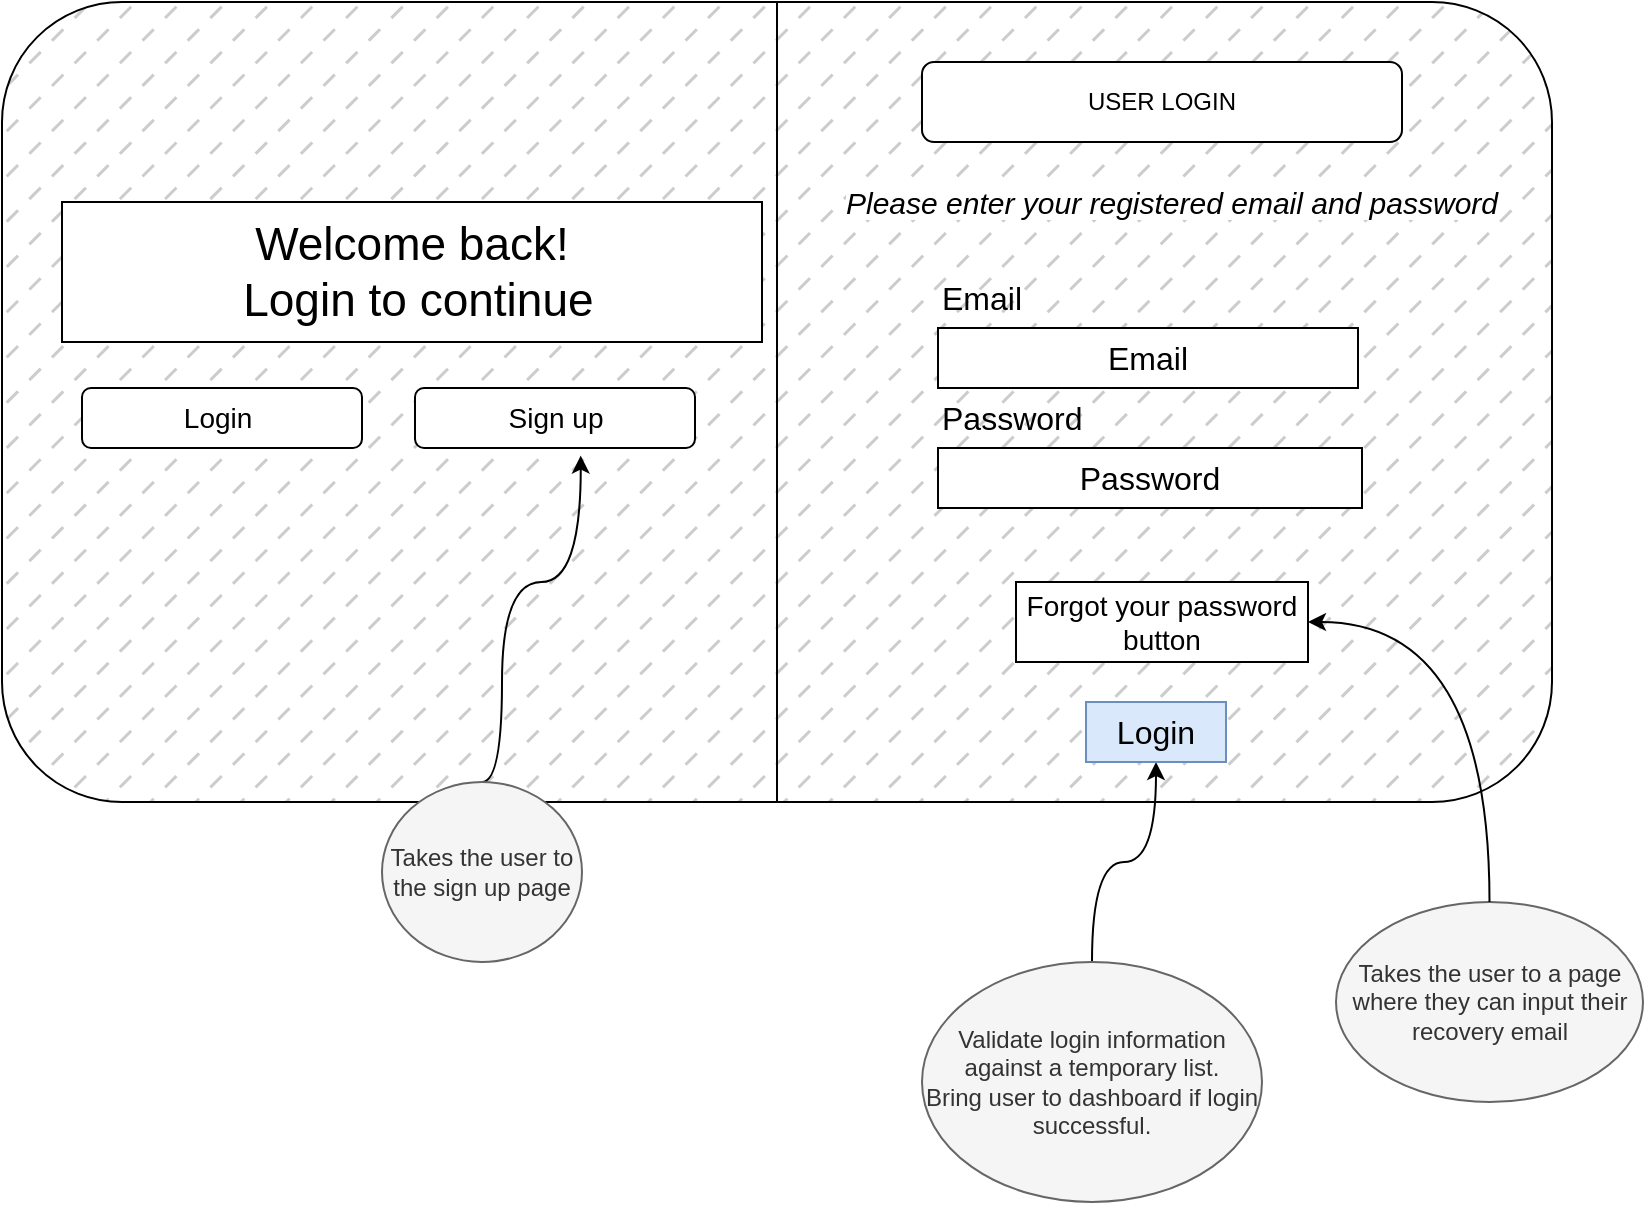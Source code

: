 <mxfile version="20.6.2" type="device" pages="4"><diagram id="Ytm26JfWifSRReVPjAho" name="Login page"><mxGraphModel dx="1730" dy="1032" grid="1" gridSize="10" guides="1" tooltips="1" connect="1" arrows="1" fold="1" page="1" pageScale="1" pageWidth="1169" pageHeight="827" math="0" shadow="0"><root><mxCell id="0"/><mxCell id="1" parent="0"/><mxCell id="C7S9mWzUCXkQRMoYz4x--2" value="" style="rounded=1;whiteSpace=wrap;html=1;fontSize=23;labelBorderColor=none;labelBackgroundColor=default;gradientColor=none;shadow=0;fillStyle=dashed;fillColor=#CCCCCC;" parent="1" vertex="1"><mxGeometry x="180" y="190" width="775" height="400" as="geometry"/></mxCell><mxCell id="vhe4PO5HaabZKHiORZJy-6" value="Sign up" style="rounded=1;whiteSpace=wrap;html=1;shadow=0;labelBackgroundColor=default;labelBorderColor=none;fillStyle=solid;fontSize=14;fillColor=default;gradientColor=none;" parent="1" vertex="1"><mxGeometry x="386.5" y="383" width="140" height="30" as="geometry"/></mxCell><mxCell id="uX3WwSq3IVsoPWYv819X-4" style="edgeStyle=orthogonalEdgeStyle;rounded=0;orthogonalLoop=1;jettySize=auto;html=1;entryX=0.592;entryY=1.127;entryDx=0;entryDy=0;entryPerimeter=0;fontSize=16;curved=1;exitX=0.5;exitY=0;exitDx=0;exitDy=0;" edge="1" parent="1" source="vhe4PO5HaabZKHiORZJy-11" target="vhe4PO5HaabZKHiORZJy-6"><mxGeometry relative="1" as="geometry"><Array as="points"><mxPoint x="430" y="580"/><mxPoint x="430" y="480"/><mxPoint x="469" y="480"/></Array></mxGeometry></mxCell><mxCell id="vhe4PO5HaabZKHiORZJy-11" value="Takes the user to the sign up page" style="ellipse;whiteSpace=wrap;html=1;shadow=0;labelBackgroundColor=none;labelBorderColor=none;fillStyle=solid;fontSize=12;fillColor=#f5f5f5;strokeColor=#666666;fontColor=#333333;" parent="1" vertex="1"><mxGeometry x="370" y="580" width="100" height="90" as="geometry"/></mxCell><mxCell id="vhe4PO5HaabZKHiORZJy-13" value="Takes the user to a page where they can input their recovery email" style="ellipse;whiteSpace=wrap;html=1;shadow=0;labelBackgroundColor=none;labelBorderColor=none;fillStyle=solid;fontSize=12;fillColor=#f5f5f5;strokeColor=#666666;fontColor=#333333;" parent="1" vertex="1"><mxGeometry x="847" y="640" width="153.5" height="100" as="geometry"/></mxCell><mxCell id="vhe4PO5HaabZKHiORZJy-14" style="edgeStyle=orthogonalEdgeStyle;rounded=0;orthogonalLoop=1;jettySize=auto;html=1;entryX=1;entryY=0.5;entryDx=0;entryDy=0;fontSize=14;curved=1;exitX=0.5;exitY=0;exitDx=0;exitDy=0;" parent="1" source="vhe4PO5HaabZKHiORZJy-13" target="vhe4PO5HaabZKHiORZJy-7" edge="1"><mxGeometry relative="1" as="geometry"><mxPoint x="932" y="570" as="targetPoint"/><mxPoint x="954.25" y="480" as="sourcePoint"/></mxGeometry></mxCell><mxCell id="vhe4PO5HaabZKHiORZJy-16" style="edgeStyle=orthogonalEdgeStyle;rounded=0;orthogonalLoop=1;jettySize=auto;html=1;fontSize=14;curved=1;exitX=0.5;exitY=0;exitDx=0;exitDy=0;entryX=0.5;entryY=1;entryDx=0;entryDy=0;" parent="1" source="vhe4PO5HaabZKHiORZJy-17" edge="1" target="sZgH3kpaZcdtLQH3IuTH-1"><mxGeometry relative="1" as="geometry"><mxPoint x="816" y="415" as="targetPoint"/></mxGeometry></mxCell><mxCell id="vhe4PO5HaabZKHiORZJy-17" value="Validate login information against a temporary list.&lt;br&gt;Bring user to dashboard if login successful." style="ellipse;html=1;shadow=0;labelBackgroundColor=none;labelBorderColor=none;fillStyle=solid;fontSize=12;fillColor=#f5f5f5;strokeColor=#666666;fontColor=#333333;align=center;whiteSpace=wrap;" parent="1" vertex="1"><mxGeometry x="640" y="670" width="170" height="120" as="geometry"/></mxCell><mxCell id="nuxRCsUzr3jK--bacdSq-1" value="Welcome back!&lt;br style=&quot;font-size: 23px;&quot;&gt;&amp;nbsp;Login to continue" style="rounded=0;whiteSpace=wrap;html=1;fontSize=23;" parent="1" vertex="1"><mxGeometry x="210" y="290" width="350" height="70" as="geometry"/></mxCell><mxCell id="nuxRCsUzr3jK--bacdSq-4" value="Login&amp;nbsp;" style="rounded=1;whiteSpace=wrap;html=1;shadow=0;labelBackgroundColor=default;labelBorderColor=none;fillStyle=solid;fontSize=14;fillColor=default;gradientColor=none;" parent="1" vertex="1"><mxGeometry x="220" y="383" width="140" height="30" as="geometry"/></mxCell><mxCell id="vhe4PO5HaabZKHiORZJy-3" value="Email" style="rounded=0;whiteSpace=wrap;html=1;shadow=0;labelBackgroundColor=default;labelBorderColor=none;fillStyle=solid;fontSize=16;fillColor=default;gradientColor=none;" parent="1" vertex="1"><mxGeometry x="648" y="353" width="210" height="30" as="geometry"/></mxCell><mxCell id="vhe4PO5HaabZKHiORZJy-4" value="Password" style="rounded=0;whiteSpace=wrap;html=1;shadow=0;labelBackgroundColor=default;labelBorderColor=none;fillStyle=solid;fontSize=16;fillColor=default;gradientColor=none;" parent="1" vertex="1"><mxGeometry x="648" y="413" width="212" height="30" as="geometry"/></mxCell><mxCell id="vhe4PO5HaabZKHiORZJy-7" value="Forgot your password button" style="rounded=0;whiteSpace=wrap;html=1;shadow=0;labelBackgroundColor=default;labelBorderColor=none;fillStyle=solid;fontSize=14;fillColor=default;gradientColor=none;" parent="1" vertex="1"><mxGeometry x="687" y="480" width="146" height="40" as="geometry"/></mxCell><mxCell id="sZgH3kpaZcdtLQH3IuTH-1" value="Login" style="rounded=0;whiteSpace=wrap;html=1;shadow=0;labelBackgroundColor=none;labelBorderColor=none;fillStyle=solid;fontSize=16;fillColor=#dae8fc;strokeColor=#6c8ebf;" parent="1" vertex="1"><mxGeometry x="722" y="540" width="70" height="30" as="geometry"/></mxCell><mxCell id="f6Pl-gS9raYXa0yMn5J8-1" value="USER LOGIN" style="rounded=1;whiteSpace=wrap;html=1;" parent="1" vertex="1"><mxGeometry x="640" y="220" width="240" height="40" as="geometry"/></mxCell><mxCell id="uX3WwSq3IVsoPWYv819X-2" value="" style="endArrow=none;html=1;rounded=0;entryX=0.5;entryY=0;entryDx=0;entryDy=0;exitX=0.5;exitY=1;exitDx=0;exitDy=0;" edge="1" parent="1" source="C7S9mWzUCXkQRMoYz4x--2" target="C7S9mWzUCXkQRMoYz4x--2"><mxGeometry width="50" height="50" relative="1" as="geometry"><mxPoint x="530" y="310" as="sourcePoint"/><mxPoint x="580" y="260" as="targetPoint"/></mxGeometry></mxCell><mxCell id="uX3WwSq3IVsoPWYv819X-5" value="Email" style="text;html=1;strokeColor=none;fillColor=none;align=left;verticalAlign=middle;whiteSpace=wrap;rounded=0;fontSize=16;" vertex="1" parent="1"><mxGeometry x="648" y="323" width="60" height="30" as="geometry"/></mxCell><mxCell id="uX3WwSq3IVsoPWYv819X-6" value="Password" style="text;html=1;strokeColor=none;fillColor=none;align=left;verticalAlign=middle;whiteSpace=wrap;rounded=0;fontSize=16;" vertex="1" parent="1"><mxGeometry x="648" y="383" width="60" height="30" as="geometry"/></mxCell><mxCell id="uX3WwSq3IVsoPWYv819X-7" value="&lt;span style=&quot;font-family: Catamaran, sans-serif; font-size: 15px; font-style: italic; text-align: center; background-color: rgb(255, 255, 255);&quot;&gt;Please enter your registered email and password&lt;/span&gt;" style="text;html=1;strokeColor=none;fillColor=none;align=left;verticalAlign=middle;whiteSpace=wrap;rounded=0;fontSize=15;" vertex="1" parent="1"><mxGeometry x="600" y="270" width="350" height="40" as="geometry"/></mxCell></root></mxGraphModel></diagram><diagram id="aqWy6wBkbEw4Lq9GOSev" name="Sign up page"><mxGraphModel dx="1483" dy="884" grid="1" gridSize="10" guides="1" tooltips="1" connect="1" arrows="1" fold="1" page="1" pageScale="1" pageWidth="1169" pageHeight="827" math="0" shadow="0"><root><mxCell id="0"/><mxCell id="1" parent="0"/><mxCell id="vsGTFBSnj4wjnh2vmF3K-2" value="" style="rounded=1;whiteSpace=wrap;html=1;fontSize=23;labelBorderColor=none;labelBackgroundColor=default;gradientColor=none;shadow=0;fillStyle=dashed;fillColor=#CCCCCC;" parent="1" vertex="1"><mxGeometry x="180" y="200" width="770" height="380" as="geometry"/></mxCell><mxCell id="vsGTFBSnj4wjnh2vmF3K-3" value="Sign up for a free account" style="rounded=0;whiteSpace=wrap;html=1;shadow=0;labelBackgroundColor=none;labelBorderColor=none;fillStyle=solid;fontSize=17;fillColor=default;gradientColor=none;" parent="1" vertex="1"><mxGeometry x="610" y="265" width="315" height="30" as="geometry"/></mxCell><mxCell id="RZCHhqsUcnjT3zuCUPxC-1" value="Sign up" style="rounded=0;whiteSpace=wrap;html=1;shadow=0;labelBackgroundColor=none;labelBorderColor=none;fillStyle=solid;fontSize=14;fillColor=#dae8fc;strokeColor=#6c8ebf;" parent="1" vertex="1"><mxGeometry x="700" y="475" width="110" height="30" as="geometry"/></mxCell><mxCell id="RZCHhqsUcnjT3zuCUPxC-2" value="Bring user back to login page" style="ellipse;whiteSpace=wrap;html=1;shadow=0;labelBackgroundColor=none;labelBorderColor=none;fillStyle=solid;fontSize=12;fillColor=#f5f5f5;strokeColor=#666666;fontColor=#333333;" parent="1" vertex="1"><mxGeometry x="997.5" y="415" width="110" height="100" as="geometry"/></mxCell><mxCell id="RZCHhqsUcnjT3zuCUPxC-3" style="edgeStyle=entityRelationEdgeStyle;rounded=0;orthogonalLoop=1;jettySize=auto;html=1;fontSize=14;entryX=1;entryY=0.5;entryDx=0;entryDy=0;exitX=-0.004;exitY=0.576;exitDx=0;exitDy=0;exitPerimeter=0;" parent="1" source="RZCHhqsUcnjT3zuCUPxC-2" target="RZCHhqsUcnjT3zuCUPxC-1" edge="1"><mxGeometry relative="1" as="geometry"><mxPoint x="917.5" y="695.12" as="targetPoint"/></mxGeometry></mxCell><mxCell id="8YZ3re7GHst3VOhyrfIv-1" value="Sign up" style="rounded=1;whiteSpace=wrap;html=1;shadow=0;labelBackgroundColor=default;labelBorderColor=none;fillStyle=solid;fontSize=14;fillColor=default;gradientColor=none;" vertex="1" parent="1"><mxGeometry x="390" y="405" width="140" height="30" as="geometry"/></mxCell><mxCell id="8YZ3re7GHst3VOhyrfIv-2" value="Welcome back!&lt;br style=&quot;font-size: 23px;&quot;&gt;&amp;nbsp;Login to continue" style="rounded=0;whiteSpace=wrap;html=1;fontSize=23;" vertex="1" parent="1"><mxGeometry x="230" y="285" width="292.5" height="70" as="geometry"/></mxCell><mxCell id="8YZ3re7GHst3VOhyrfIv-3" value="Login&amp;nbsp;" style="rounded=1;whiteSpace=wrap;html=1;shadow=0;labelBackgroundColor=default;labelBorderColor=none;fillStyle=solid;fontSize=14;fillColor=default;gradientColor=none;" vertex="1" parent="1"><mxGeometry x="220" y="405" width="140" height="30" as="geometry"/></mxCell><mxCell id="Kxk6-Fejmt8MhVNvAMXQ-1" value="" style="endArrow=none;html=1;rounded=0;fontSize=15;curved=1;entryX=0.5;entryY=0;entryDx=0;entryDy=0;exitX=0.5;exitY=1;exitDx=0;exitDy=0;" edge="1" parent="1" source="vsGTFBSnj4wjnh2vmF3K-2" target="vsGTFBSnj4wjnh2vmF3K-2"><mxGeometry width="50" height="50" relative="1" as="geometry"><mxPoint x="530" y="425" as="sourcePoint"/><mxPoint x="580" y="375" as="targetPoint"/></mxGeometry></mxCell><mxCell id="1ZcriaipLvwPSrTqPJCa-1" value="Email" style="rounded=0;whiteSpace=wrap;html=1;shadow=0;labelBackgroundColor=default;labelBorderColor=none;fillStyle=solid;fontSize=16;fillColor=default;gradientColor=none;" vertex="1" parent="1"><mxGeometry x="649" y="345" width="210" height="30" as="geometry"/></mxCell><mxCell id="1ZcriaipLvwPSrTqPJCa-2" value="Password" style="rounded=0;whiteSpace=wrap;html=1;shadow=0;labelBackgroundColor=default;labelBorderColor=none;fillStyle=solid;fontSize=16;fillColor=default;gradientColor=none;" vertex="1" parent="1"><mxGeometry x="649" y="405" width="212" height="30" as="geometry"/></mxCell><mxCell id="1ZcriaipLvwPSrTqPJCa-3" value="Email" style="text;html=1;strokeColor=none;fillColor=none;align=left;verticalAlign=middle;whiteSpace=wrap;rounded=0;fontSize=16;" vertex="1" parent="1"><mxGeometry x="649" y="315" width="60" height="30" as="geometry"/></mxCell><mxCell id="1ZcriaipLvwPSrTqPJCa-4" value="Password" style="text;html=1;strokeColor=none;fillColor=none;align=left;verticalAlign=middle;whiteSpace=wrap;rounded=0;fontSize=16;" vertex="1" parent="1"><mxGeometry x="649" y="375" width="60" height="30" as="geometry"/></mxCell></root></mxGraphModel></diagram><diagram name="Dashboard - home" id="cCPWBhRz_dwsrVwxChSO"><mxGraphModel dx="1597" dy="952" grid="1" gridSize="10" guides="1" tooltips="1" connect="1" arrows="1" fold="1" page="1" pageScale="1" pageWidth="1169" pageHeight="827" math="0" shadow="0"><root><mxCell id="6Dq4du8jxcEXZ4HABJKA-0"/><mxCell id="6Dq4du8jxcEXZ4HABJKA-1" parent="6Dq4du8jxcEXZ4HABJKA-0"/><mxCell id="6Dq4du8jxcEXZ4HABJKA-2" value="" style="rounded=0;whiteSpace=wrap;html=1;shadow=0;labelBackgroundColor=none;labelBorderColor=none;fillStyle=solid;fontSize=14;fillColor=#f5f5f5;fontColor=#333333;strokeColor=#666666;" parent="6Dq4du8jxcEXZ4HABJKA-1" vertex="1"><mxGeometry width="1169" height="80" as="geometry"/></mxCell><mxCell id="6Dq4du8jxcEXZ4HABJKA-3" value="Profile" style="ellipse;whiteSpace=wrap;html=1;shadow=0;labelBackgroundColor=none;labelBorderColor=none;fillStyle=solid;fontSize=14;fillColor=#dae8fc;strokeColor=#6c8ebf;" parent="6Dq4du8jxcEXZ4HABJKA-1" vertex="1"><mxGeometry x="90" y="7.5" width="70" height="65" as="geometry"/></mxCell><mxCell id="6Dq4du8jxcEXZ4HABJKA-5" value="" style="rounded=0;whiteSpace=wrap;html=1;shadow=0;labelBackgroundColor=none;labelBorderColor=none;fillStyle=solid;fontSize=14;fillColor=default;gradientColor=none;" parent="6Dq4du8jxcEXZ4HABJKA-1" vertex="1"><mxGeometry y="80" width="120" height="747" as="geometry"/></mxCell><mxCell id="6Dq4du8jxcEXZ4HABJKA-6" value="" style="edgeStyle=orthogonalEdgeStyle;rounded=0;orthogonalLoop=1;jettySize=auto;html=1;fontSize=14;curved=1;" parent="6Dq4du8jxcEXZ4HABJKA-1" source="6Dq4du8jxcEXZ4HABJKA-7" target="6Dq4du8jxcEXZ4HABJKA-9" edge="1"><mxGeometry relative="1" as="geometry"/></mxCell><mxCell id="6Dq4du8jxcEXZ4HABJKA-7" value="1. Create and add projects" style="ellipse;whiteSpace=wrap;html=1;shadow=0;labelBackgroundColor=none;labelBorderColor=none;fillStyle=solid;fontSize=15;fillColor=#f5f5f5;strokeColor=#666666;fontColor=#333333;" parent="6Dq4du8jxcEXZ4HABJKA-1" vertex="1"><mxGeometry x="330" y="7.5" width="110" height="100" as="geometry"/></mxCell><mxCell id="6Dq4du8jxcEXZ4HABJKA-8" value="Home" style="ellipse;whiteSpace=wrap;html=1;shadow=0;labelBackgroundColor=none;labelBorderColor=none;fillStyle=solid;fontSize=14;fillColor=#dae8fc;strokeColor=#6c8ebf;" parent="6Dq4du8jxcEXZ4HABJKA-1" vertex="1"><mxGeometry x="10" y="7.5" width="70" height="65" as="geometry"/></mxCell><mxCell id="6Dq4du8jxcEXZ4HABJKA-9" value="Add Project" style="rounded=1;whiteSpace=wrap;html=1;shadow=0;labelBackgroundColor=none;labelBorderColor=none;fillStyle=solid;fontSize=14;fillColor=#dae8fc;strokeColor=#6c8ebf;" parent="6Dq4du8jxcEXZ4HABJKA-1" vertex="1"><mxGeometry x="10" y="90" width="100" height="30" as="geometry"/></mxCell><mxCell id="6Dq4du8jxcEXZ4HABJKA-12" value="Project 1" style="rounded=1;whiteSpace=wrap;html=1;shadow=0;labelBackgroundColor=none;labelBorderColor=none;fillStyle=solid;fontSize=14;fillColor=default;gradientColor=none;" parent="6Dq4du8jxcEXZ4HABJKA-1" vertex="1"><mxGeometry x="10" y="140" width="100" height="30" as="geometry"/></mxCell><mxCell id="6Dq4du8jxcEXZ4HABJKA-13" value="Project 2" style="rounded=1;whiteSpace=wrap;html=1;shadow=0;labelBackgroundColor=none;labelBorderColor=none;fillStyle=solid;fontSize=14;fillColor=default;gradientColor=none;" parent="6Dq4du8jxcEXZ4HABJKA-1" vertex="1"><mxGeometry x="10" y="190" width="100" height="30" as="geometry"/></mxCell><mxCell id="6Dq4du8jxcEXZ4HABJKA-14" value="" style="group" parent="6Dq4du8jxcEXZ4HABJKA-1" vertex="1" connectable="0"><mxGeometry x="680" y="107.5" width="450" height="652.5" as="geometry"/></mxCell><mxCell id="6Dq4du8jxcEXZ4HABJKA-15" value="" style="rounded=0;whiteSpace=wrap;html=1;fontSize=18;" parent="6Dq4du8jxcEXZ4HABJKA-14" vertex="1"><mxGeometry width="450" height="652.5" as="geometry"/></mxCell><mxCell id="6Dq4du8jxcEXZ4HABJKA-16" value="Status" style="rounded=1;whiteSpace=wrap;html=1;fontSize=18;" parent="6Dq4du8jxcEXZ4HABJKA-14" vertex="1"><mxGeometry x="86.034" y="9.987" width="277.943" height="67.727" as="geometry"/></mxCell><mxCell id="6Dq4du8jxcEXZ4HABJKA-17" value="Pie chart" style="ellipse;whiteSpace=wrap;html=1;fontSize=18;" parent="6Dq4du8jxcEXZ4HABJKA-14" vertex="1"><mxGeometry x="86.034" y="316.263" width="293.023" height="292.959" as="geometry"/></mxCell><mxCell id="6Dq4du8jxcEXZ4HABJKA-18" value="To rectify" style="rounded=1;whiteSpace=wrap;html=1;fontSize=18;verticalAlign=top;" parent="6Dq4du8jxcEXZ4HABJKA-14" vertex="1"><mxGeometry x="125.581" y="116.518" width="94.186" height="119.847" as="geometry"/></mxCell><mxCell id="6Dq4du8jxcEXZ4HABJKA-19" value="For inspection" style="rounded=1;whiteSpace=wrap;html=1;fontSize=18;verticalAlign=top;" parent="6Dq4du8jxcEXZ4HABJKA-14" vertex="1"><mxGeometry x="230.233" y="116.518" width="94.186" height="119.847" as="geometry"/></mxCell><mxCell id="6Dq4du8jxcEXZ4HABJKA-20" value="Closed" style="rounded=1;whiteSpace=wrap;html=1;fontSize=18;verticalAlign=top;" parent="6Dq4du8jxcEXZ4HABJKA-14" vertex="1"><mxGeometry x="334.884" y="116.518" width="94.186" height="119.847" as="geometry"/></mxCell><mxCell id="6Dq4du8jxcEXZ4HABJKA-21" value="To assign" style="rounded=1;whiteSpace=wrap;html=1;fontSize=18;verticalAlign=top;" parent="6Dq4du8jxcEXZ4HABJKA-14" vertex="1"><mxGeometry x="20.93" y="116.518" width="94.186" height="119.847" as="geometry"/></mxCell><mxCell id="6Dq4du8jxcEXZ4HABJKA-22" value="" style="group" parent="6Dq4du8jxcEXZ4HABJKA-1" vertex="1" connectable="0"><mxGeometry x="150" y="360" width="410" height="400" as="geometry"/></mxCell><mxCell id="6Dq4du8jxcEXZ4HABJKA-23" value="" style="group" parent="6Dq4du8jxcEXZ4HABJKA-22" vertex="1" connectable="0"><mxGeometry width="410.0" height="400" as="geometry"/></mxCell><mxCell id="6Dq4du8jxcEXZ4HABJKA-24" value="" style="rounded=0;whiteSpace=wrap;html=1;fontSize=18;" parent="6Dq4du8jxcEXZ4HABJKA-23" vertex="1"><mxGeometry width="410.0" height="400" as="geometry"/></mxCell><mxCell id="6Dq4du8jxcEXZ4HABJKA-25" value="Number of issues per month" style="rounded=1;whiteSpace=wrap;html=1;fontSize=18;" parent="6Dq4du8jxcEXZ4HABJKA-23" vertex="1"><mxGeometry x="78.386" y="57.143" width="253.237" height="41.518" as="geometry"/></mxCell><mxCell id="6Dq4du8jxcEXZ4HABJKA-26" value="Bar chart" style="rounded=1;whiteSpace=wrap;html=1;fontSize=18;" parent="6Dq4du8jxcEXZ4HABJKA-23" vertex="1"><mxGeometry x="28.605" y="155.102" width="352.791" height="231.02" as="geometry"/></mxCell><mxCell id="6Dq4du8jxcEXZ4HABJKA-27" value="" style="group" parent="6Dq4du8jxcEXZ4HABJKA-1" vertex="1" connectable="0"><mxGeometry x="150" y="107.5" width="410" height="182.5" as="geometry"/></mxCell><mxCell id="6Dq4du8jxcEXZ4HABJKA-28" value="" style="rounded=0;whiteSpace=wrap;html=1;fontSize=18;" parent="6Dq4du8jxcEXZ4HABJKA-27" vertex="1"><mxGeometry width="410" height="182.5" as="geometry"/></mxCell><mxCell id="6Dq4du8jxcEXZ4HABJKA-29" value="Total number of issues" style="rounded=1;whiteSpace=wrap;html=1;fontSize=18;" parent="6Dq4du8jxcEXZ4HABJKA-27" vertex="1"><mxGeometry x="72.353" y="13.419" width="253.235" height="50.993" as="geometry"/></mxCell><mxCell id="6Dq4du8jxcEXZ4HABJKA-30" value="Open" style="rounded=1;whiteSpace=wrap;html=1;fontSize=18;verticalAlign=top;" parent="6Dq4du8jxcEXZ4HABJKA-27" vertex="1"><mxGeometry x="12.059" y="75.147" width="108.529" height="96.618" as="geometry"/></mxCell><mxCell id="6Dq4du8jxcEXZ4HABJKA-31" value="Closed" style="rounded=1;whiteSpace=wrap;html=1;fontSize=18;verticalAlign=top;" parent="6Dq4du8jxcEXZ4HABJKA-27" vertex="1"><mxGeometry x="283.382" y="75.147" width="108.529" height="96.618" as="geometry"/></mxCell><mxCell id="6Dq4du8jxcEXZ4HABJKA-32" value="Important" style="rounded=1;whiteSpace=wrap;html=1;fontSize=18;verticalAlign=top;" parent="6Dq4du8jxcEXZ4HABJKA-27" vertex="1"><mxGeometry x="144.706" y="75.147" width="108.529" height="96.618" as="geometry"/></mxCell><mxCell id="0i5rV1BrrM8X3IRUA7NO-0" value="Logout" style="ellipse;whiteSpace=wrap;html=1;shadow=0;labelBackgroundColor=none;labelBorderColor=none;fillStyle=solid;fontSize=14;fillColor=#dae8fc;strokeColor=#6c8ebf;" vertex="1" parent="6Dq4du8jxcEXZ4HABJKA-1"><mxGeometry x="170" y="7.5" width="70" height="65" as="geometry"/></mxCell></root></mxGraphModel></diagram><diagram name="Dashboard - project" id="--J65MdIAi6eP0bJQfr0"><mxGraphModel dx="2076" dy="1238" grid="1" gridSize="10" guides="1" tooltips="1" connect="1" arrows="1" fold="1" page="1" pageScale="1" pageWidth="1169" pageHeight="827" math="0" shadow="0"><root><mxCell id="7RG2c-NiNr3U7DK9pIpj-0"/><mxCell id="7RG2c-NiNr3U7DK9pIpj-1" parent="7RG2c-NiNr3U7DK9pIpj-0"/><mxCell id="7RG2c-NiNr3U7DK9pIpj-2" value="" style="rounded=0;whiteSpace=wrap;html=1;shadow=0;labelBackgroundColor=none;labelBorderColor=none;fillStyle=solid;fontSize=14;fillColor=#f5f5f5;fontColor=#333333;strokeColor=#666666;" parent="7RG2c-NiNr3U7DK9pIpj-1" vertex="1"><mxGeometry width="1169" height="80" as="geometry"/></mxCell><mxCell id="7RG2c-NiNr3U7DK9pIpj-5" value="" style="rounded=0;whiteSpace=wrap;html=1;shadow=0;labelBackgroundColor=none;labelBorderColor=none;fillStyle=solid;fontSize=14;fillColor=default;gradientColor=none;" parent="7RG2c-NiNr3U7DK9pIpj-1" vertex="1"><mxGeometry y="80" width="120" height="747" as="geometry"/></mxCell><mxCell id="7RG2c-NiNr3U7DK9pIpj-9" value="Home" style="ellipse;whiteSpace=wrap;html=1;shadow=0;labelBackgroundColor=none;labelBorderColor=none;fillStyle=solid;fontSize=14;fillColor=#dae8fc;strokeColor=#6c8ebf;" parent="7RG2c-NiNr3U7DK9pIpj-1" vertex="1"><mxGeometry x="10" y="7.5" width="70" height="65" as="geometry"/></mxCell><mxCell id="7RG2c-NiNr3U7DK9pIpj-13" value="Project 1" style="rounded=0;whiteSpace=wrap;html=1;shadow=0;labelBackgroundColor=none;labelBorderColor=none;fillStyle=solid;fontSize=14;fillColor=#647687;fontColor=#ffffff;strokeColor=#314354;" parent="7RG2c-NiNr3U7DK9pIpj-1" vertex="1"><mxGeometry x="10" y="160" width="100" height="30" as="geometry"/></mxCell><mxCell id="7RG2c-NiNr3U7DK9pIpj-14" value="Project 2" style="rounded=0;whiteSpace=wrap;html=1;shadow=0;labelBackgroundColor=none;labelBorderColor=none;fillStyle=solid;fontSize=14;fillColor=default;gradientColor=none;" parent="7RG2c-NiNr3U7DK9pIpj-1" vertex="1"><mxGeometry x="10" y="210" width="100" height="30" as="geometry"/></mxCell><mxCell id="6nqbJ_hgUJiuOp7roetu-1" value="Add issue" style="rounded=0;whiteSpace=wrap;html=1;shadow=0;labelBackgroundColor=none;labelBorderColor=none;fillStyle=solid;fontSize=14;fillColor=#dae8fc;strokeColor=#6c8ebf;" parent="7RG2c-NiNr3U7DK9pIpj-1" vertex="1"><mxGeometry x="260" y="25" width="120" height="30" as="geometry"/></mxCell><mxCell id="QMhCakLgzh1RzOQTLIbS-0" value="" style="group" parent="7RG2c-NiNr3U7DK9pIpj-1" vertex="1" connectable="0"><mxGeometry x="150" y="120" width="1000" height="330" as="geometry"/></mxCell><mxCell id="QMhCakLgzh1RzOQTLIbS-2" value="" style="group" parent="QMhCakLgzh1RzOQTLIbS-0" vertex="1" connectable="0"><mxGeometry width="1000" height="330" as="geometry"/></mxCell><mxCell id="6nqbJ_hgUJiuOp7roetu-3" value="" style="rounded=0;whiteSpace=wrap;html=1;fontSize=18;" parent="QMhCakLgzh1RzOQTLIbS-2" vertex="1"><mxGeometry width="1000" height="330" as="geometry"/></mxCell><mxCell id="i0BSdBCuDE8Mdin4Wxy4-0" value="Issue number" style="rounded=1;whiteSpace=wrap;html=1;fontSize=18;" parent="QMhCakLgzh1RzOQTLIbS-2" vertex="1"><mxGeometry x="10" y="10" width="120" height="40" as="geometry"/></mxCell><mxCell id="i0BSdBCuDE8Mdin4Wxy4-1" value="Important" style="rounded=1;whiteSpace=wrap;html=1;fontSize=18;" parent="QMhCakLgzh1RzOQTLIbS-2" vertex="1"><mxGeometry x="140" y="10" width="120" height="40" as="geometry"/></mxCell><mxCell id="i0BSdBCuDE8Mdin4Wxy4-2" value="Delete" style="rounded=1;whiteSpace=wrap;html=1;fontSize=15;" parent="QMhCakLgzh1RzOQTLIbS-2" vertex="1"><mxGeometry x="950" width="50" height="30" as="geometry"/></mxCell><mxCell id="i0BSdBCuDE8Mdin4Wxy4-3" value="Click to upload image" style="rounded=1;whiteSpace=wrap;html=1;fontSize=18;" parent="QMhCakLgzh1RzOQTLIbS-2" vertex="1"><mxGeometry x="685" y="37.5" width="200" height="22.5" as="geometry"/></mxCell><mxCell id="i0BSdBCuDE8Mdin4Wxy4-4" value="Date&amp;nbsp;" style="rounded=1;whiteSpace=wrap;html=1;fontSize=18;" parent="QMhCakLgzh1RzOQTLIbS-2" vertex="1"><mxGeometry x="280" y="10" width="90" height="40" as="geometry"/></mxCell><mxCell id="i0BSdBCuDE8Mdin4Wxy4-5" value="Description" style="rounded=1;whiteSpace=wrap;html=1;fontSize=18;" parent="QMhCakLgzh1RzOQTLIbS-2" vertex="1"><mxGeometry x="10" y="80" width="460" height="230" as="geometry"/></mxCell><mxCell id="i0BSdBCuDE8Mdin4Wxy4-6" value="Status" style="rounded=1;whiteSpace=wrap;html=1;fontSize=18;" parent="QMhCakLgzh1RzOQTLIbS-2" vertex="1"><mxGeometry x="380" y="10" width="90" height="40" as="geometry"/></mxCell><mxCell id="3wv0qYVEo0y2TarLraqb-0" value="Image" style="rounded=1;whiteSpace=wrap;html=1;fontSize=18;" parent="QMhCakLgzh1RzOQTLIbS-2" vertex="1"><mxGeometry x="590" y="70" width="390" height="240" as="geometry"/></mxCell><mxCell id="FQ4X9HHbdKf6qmTgwV7K-2" value="Update" style="rounded=1;whiteSpace=wrap;html=1;fontSize=15;" vertex="1" parent="QMhCakLgzh1RzOQTLIbS-2"><mxGeometry x="900" width="50" height="30" as="geometry"/></mxCell><mxCell id="xODei-4ls-Bkz23NIQuY-0" value="Add Project" style="rounded=1;whiteSpace=wrap;html=1;shadow=0;labelBackgroundColor=none;labelBorderColor=none;fillStyle=solid;fontSize=14;fillColor=#dae8fc;strokeColor=#6c8ebf;" vertex="1" parent="7RG2c-NiNr3U7DK9pIpj-1"><mxGeometry x="10" y="100" width="100" height="30" as="geometry"/></mxCell><mxCell id="FQ4X9HHbdKf6qmTgwV7K-0" value="Profile" style="ellipse;whiteSpace=wrap;html=1;shadow=0;labelBackgroundColor=none;labelBorderColor=none;fillStyle=solid;fontSize=14;fillColor=#dae8fc;strokeColor=#6c8ebf;" vertex="1" parent="7RG2c-NiNr3U7DK9pIpj-1"><mxGeometry x="90" y="7.5" width="70" height="65" as="geometry"/></mxCell><mxCell id="FQ4X9HHbdKf6qmTgwV7K-1" value="Logout" style="ellipse;whiteSpace=wrap;html=1;shadow=0;labelBackgroundColor=none;labelBorderColor=none;fillStyle=solid;fontSize=14;fillColor=#dae8fc;strokeColor=#6c8ebf;" vertex="1" parent="7RG2c-NiNr3U7DK9pIpj-1"><mxGeometry x="170" y="7.5" width="70" height="65" as="geometry"/></mxCell></root></mxGraphModel></diagram></mxfile>